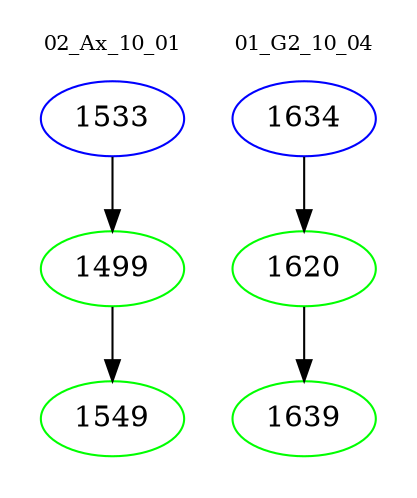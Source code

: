 digraph{
subgraph cluster_0 {
color = white
label = "02_Ax_10_01";
fontsize=10;
T0_1533 [label="1533", color="blue"]
T0_1533 -> T0_1499 [color="black"]
T0_1499 [label="1499", color="green"]
T0_1499 -> T0_1549 [color="black"]
T0_1549 [label="1549", color="green"]
}
subgraph cluster_1 {
color = white
label = "01_G2_10_04";
fontsize=10;
T1_1634 [label="1634", color="blue"]
T1_1634 -> T1_1620 [color="black"]
T1_1620 [label="1620", color="green"]
T1_1620 -> T1_1639 [color="black"]
T1_1639 [label="1639", color="green"]
}
}
